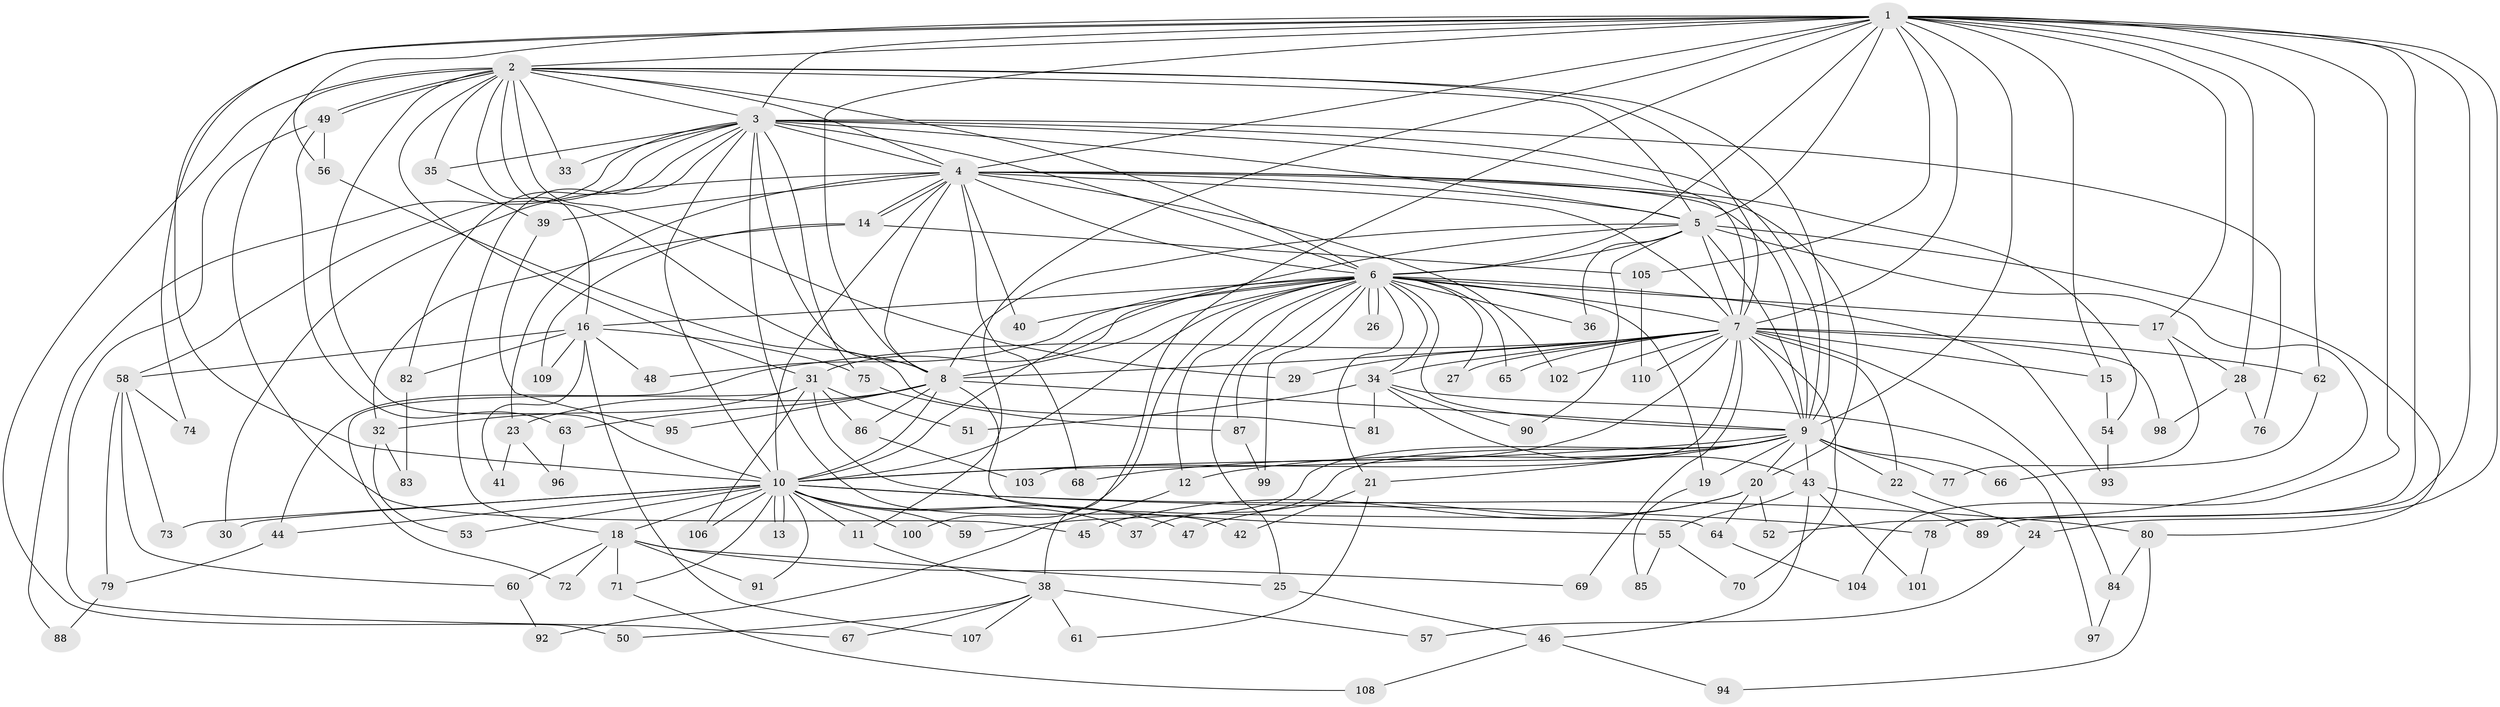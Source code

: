 // Generated by graph-tools (version 1.1) at 2025/14/03/09/25 04:14:12]
// undirected, 110 vertices, 245 edges
graph export_dot {
graph [start="1"]
  node [color=gray90,style=filled];
  1;
  2;
  3;
  4;
  5;
  6;
  7;
  8;
  9;
  10;
  11;
  12;
  13;
  14;
  15;
  16;
  17;
  18;
  19;
  20;
  21;
  22;
  23;
  24;
  25;
  26;
  27;
  28;
  29;
  30;
  31;
  32;
  33;
  34;
  35;
  36;
  37;
  38;
  39;
  40;
  41;
  42;
  43;
  44;
  45;
  46;
  47;
  48;
  49;
  50;
  51;
  52;
  53;
  54;
  55;
  56;
  57;
  58;
  59;
  60;
  61;
  62;
  63;
  64;
  65;
  66;
  67;
  68;
  69;
  70;
  71;
  72;
  73;
  74;
  75;
  76;
  77;
  78;
  79;
  80;
  81;
  82;
  83;
  84;
  85;
  86;
  87;
  88;
  89;
  90;
  91;
  92;
  93;
  94;
  95;
  96;
  97;
  98;
  99;
  100;
  101;
  102;
  103;
  104;
  105;
  106;
  107;
  108;
  109;
  110;
  1 -- 2;
  1 -- 3;
  1 -- 4;
  1 -- 5;
  1 -- 6;
  1 -- 7;
  1 -- 8;
  1 -- 9;
  1 -- 10;
  1 -- 11;
  1 -- 15;
  1 -- 17;
  1 -- 24;
  1 -- 28;
  1 -- 38;
  1 -- 56;
  1 -- 62;
  1 -- 74;
  1 -- 78;
  1 -- 89;
  1 -- 104;
  1 -- 105;
  2 -- 3;
  2 -- 4;
  2 -- 5;
  2 -- 6;
  2 -- 7;
  2 -- 8;
  2 -- 9;
  2 -- 10;
  2 -- 16;
  2 -- 29;
  2 -- 31;
  2 -- 33;
  2 -- 35;
  2 -- 45;
  2 -- 49;
  2 -- 49;
  2 -- 50;
  3 -- 4;
  3 -- 5;
  3 -- 6;
  3 -- 7;
  3 -- 8;
  3 -- 9;
  3 -- 10;
  3 -- 18;
  3 -- 33;
  3 -- 35;
  3 -- 42;
  3 -- 58;
  3 -- 75;
  3 -- 76;
  3 -- 82;
  3 -- 88;
  4 -- 5;
  4 -- 6;
  4 -- 7;
  4 -- 8;
  4 -- 9;
  4 -- 10;
  4 -- 14;
  4 -- 14;
  4 -- 20;
  4 -- 23;
  4 -- 30;
  4 -- 39;
  4 -- 40;
  4 -- 54;
  4 -- 68;
  4 -- 102;
  5 -- 6;
  5 -- 7;
  5 -- 8;
  5 -- 9;
  5 -- 10;
  5 -- 36;
  5 -- 52;
  5 -- 80;
  5 -- 90;
  6 -- 7;
  6 -- 8;
  6 -- 9;
  6 -- 10;
  6 -- 12;
  6 -- 16;
  6 -- 17;
  6 -- 19;
  6 -- 21;
  6 -- 25;
  6 -- 26;
  6 -- 26;
  6 -- 27;
  6 -- 31;
  6 -- 34;
  6 -- 36;
  6 -- 40;
  6 -- 48;
  6 -- 65;
  6 -- 87;
  6 -- 93;
  6 -- 99;
  6 -- 100;
  7 -- 8;
  7 -- 9;
  7 -- 10;
  7 -- 15;
  7 -- 22;
  7 -- 27;
  7 -- 29;
  7 -- 34;
  7 -- 44;
  7 -- 62;
  7 -- 65;
  7 -- 69;
  7 -- 70;
  7 -- 84;
  7 -- 98;
  7 -- 102;
  7 -- 103;
  7 -- 110;
  8 -- 9;
  8 -- 10;
  8 -- 23;
  8 -- 63;
  8 -- 64;
  8 -- 86;
  8 -- 95;
  9 -- 10;
  9 -- 12;
  9 -- 19;
  9 -- 20;
  9 -- 21;
  9 -- 22;
  9 -- 37;
  9 -- 43;
  9 -- 59;
  9 -- 66;
  9 -- 68;
  9 -- 77;
  10 -- 11;
  10 -- 13;
  10 -- 13;
  10 -- 18;
  10 -- 30;
  10 -- 37;
  10 -- 44;
  10 -- 47;
  10 -- 53;
  10 -- 59;
  10 -- 71;
  10 -- 73;
  10 -- 78;
  10 -- 80;
  10 -- 91;
  10 -- 100;
  10 -- 106;
  11 -- 38;
  12 -- 92;
  14 -- 32;
  14 -- 105;
  14 -- 109;
  15 -- 54;
  16 -- 41;
  16 -- 48;
  16 -- 58;
  16 -- 75;
  16 -- 82;
  16 -- 107;
  16 -- 109;
  17 -- 28;
  17 -- 77;
  18 -- 25;
  18 -- 60;
  18 -- 69;
  18 -- 71;
  18 -- 72;
  18 -- 91;
  19 -- 85;
  20 -- 45;
  20 -- 47;
  20 -- 52;
  20 -- 64;
  21 -- 42;
  21 -- 61;
  22 -- 24;
  23 -- 41;
  23 -- 96;
  24 -- 57;
  25 -- 46;
  28 -- 76;
  28 -- 98;
  31 -- 32;
  31 -- 51;
  31 -- 55;
  31 -- 72;
  31 -- 86;
  31 -- 106;
  32 -- 53;
  32 -- 83;
  34 -- 43;
  34 -- 51;
  34 -- 81;
  34 -- 90;
  34 -- 97;
  35 -- 39;
  38 -- 50;
  38 -- 57;
  38 -- 61;
  38 -- 67;
  38 -- 107;
  39 -- 95;
  43 -- 46;
  43 -- 55;
  43 -- 89;
  43 -- 101;
  44 -- 79;
  46 -- 94;
  46 -- 108;
  49 -- 56;
  49 -- 63;
  49 -- 67;
  54 -- 93;
  55 -- 70;
  55 -- 85;
  56 -- 81;
  58 -- 60;
  58 -- 73;
  58 -- 74;
  58 -- 79;
  60 -- 92;
  62 -- 66;
  63 -- 96;
  64 -- 104;
  71 -- 108;
  75 -- 87;
  78 -- 101;
  79 -- 88;
  80 -- 84;
  80 -- 94;
  82 -- 83;
  84 -- 97;
  86 -- 103;
  87 -- 99;
  105 -- 110;
}
